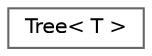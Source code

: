 digraph "Graphical Class Hierarchy"
{
 // LATEX_PDF_SIZE
  bgcolor="transparent";
  edge [fontname=Helvetica,fontsize=10,labelfontname=Helvetica,labelfontsize=10];
  node [fontname=Helvetica,fontsize=10,shape=box,height=0.2,width=0.4];
  rankdir="LR";
  Node0 [id="Node000000",label="Tree\< T \>",height=0.2,width=0.4,color="grey40", fillcolor="white", style="filled",URL="$class_tree.html",tooltip=" "];
}
